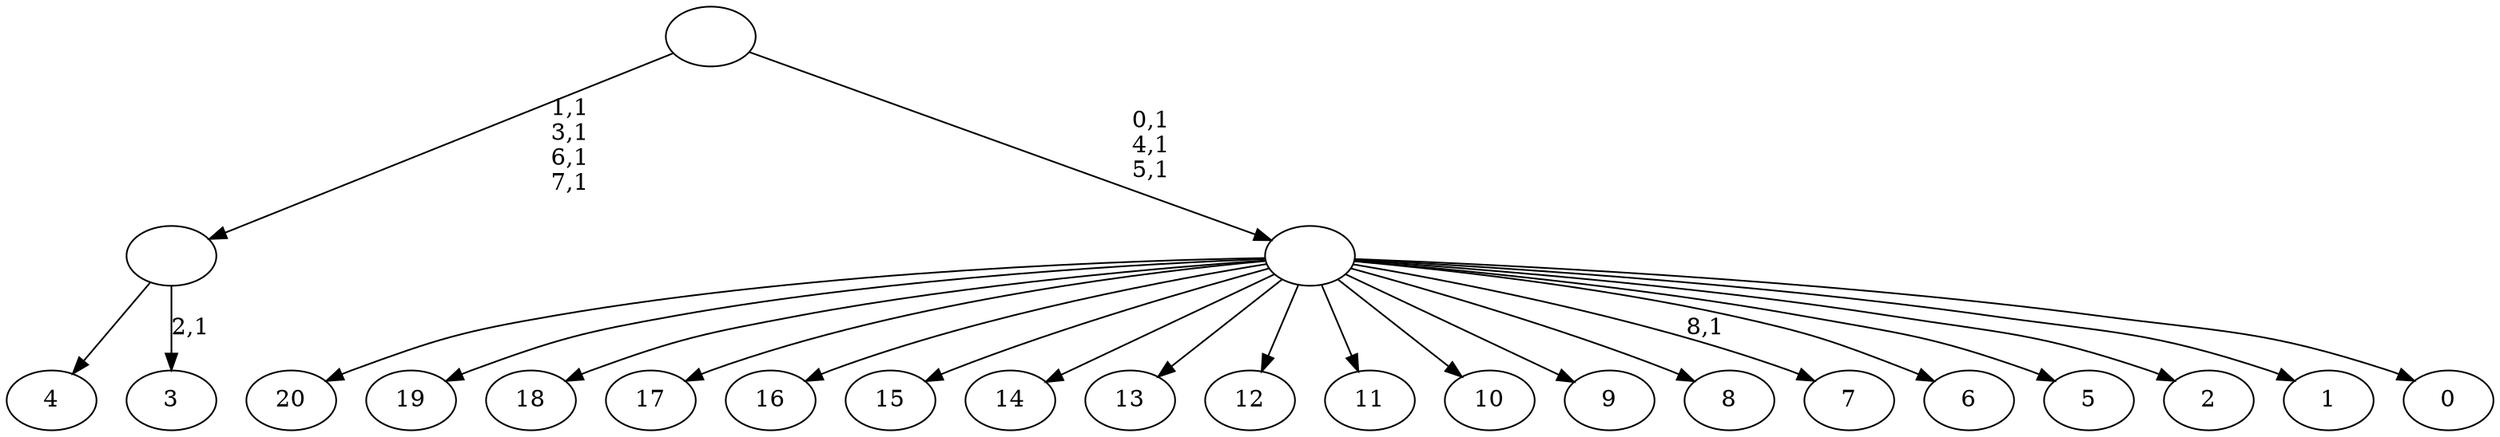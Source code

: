 digraph T {
	30 [label="20"]
	29 [label="19"]
	28 [label="18"]
	27 [label="17"]
	26 [label="16"]
	25 [label="15"]
	24 [label="14"]
	23 [label="13"]
	22 [label="12"]
	21 [label="11"]
	20 [label="10"]
	19 [label="9"]
	18 [label="8"]
	17 [label="7"]
	15 [label="6"]
	14 [label="5"]
	13 [label="4"]
	12 [label="3"]
	10 [label=""]
	6 [label="2"]
	5 [label="1"]
	4 [label="0"]
	3 [label=""]
	0 [label=""]
	10 -> 12 [label="2,1"]
	10 -> 13 [label=""]
	3 -> 17 [label="8,1"]
	3 -> 30 [label=""]
	3 -> 29 [label=""]
	3 -> 28 [label=""]
	3 -> 27 [label=""]
	3 -> 26 [label=""]
	3 -> 25 [label=""]
	3 -> 24 [label=""]
	3 -> 23 [label=""]
	3 -> 22 [label=""]
	3 -> 21 [label=""]
	3 -> 20 [label=""]
	3 -> 19 [label=""]
	3 -> 18 [label=""]
	3 -> 15 [label=""]
	3 -> 14 [label=""]
	3 -> 6 [label=""]
	3 -> 5 [label=""]
	3 -> 4 [label=""]
	0 -> 3 [label="0,1\n4,1\n5,1"]
	0 -> 10 [label="1,1\n3,1\n6,1\n7,1"]
}
